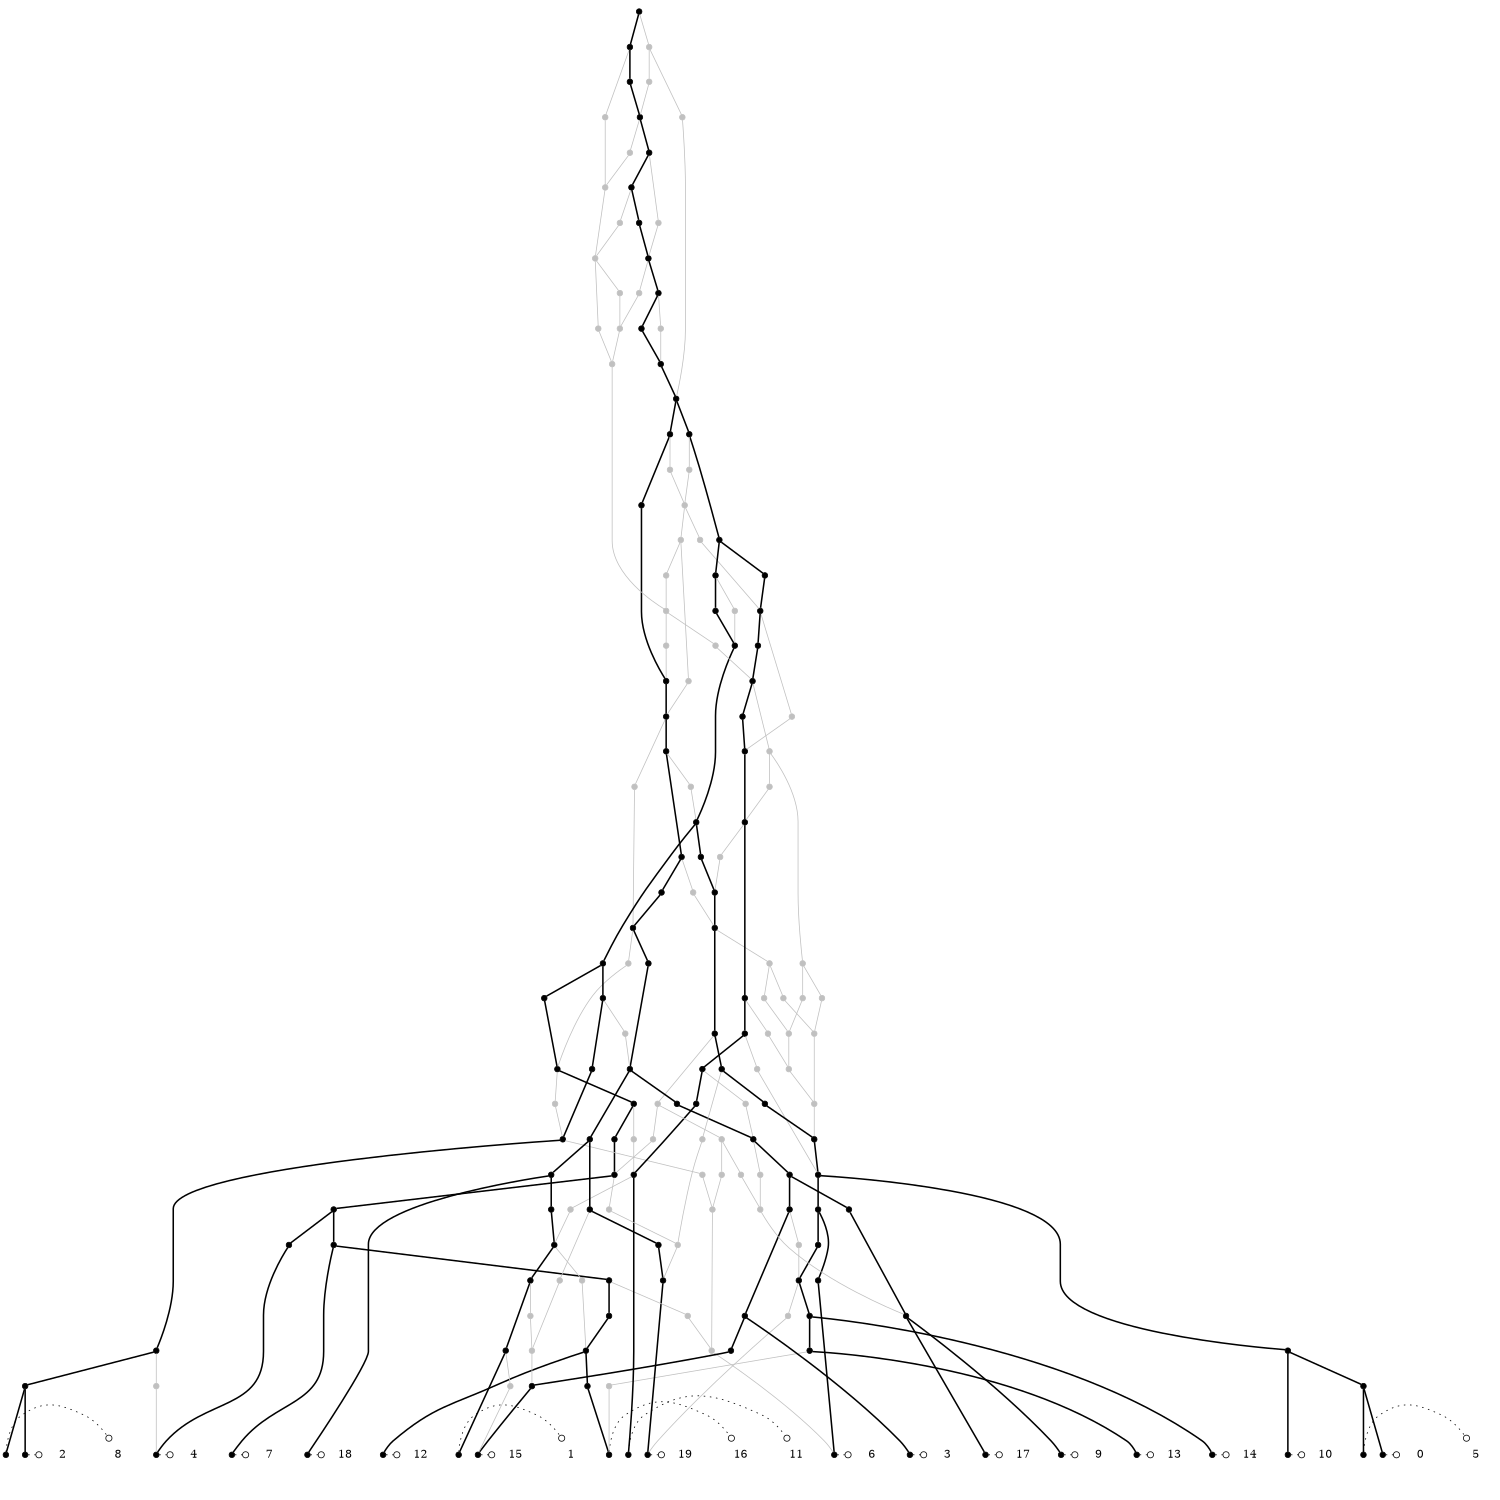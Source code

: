 digraph G {fontsize=5;ranksep=0.02;ratio=fill;size="10,10";
edge[arrowhead=none];
{rank=same;1[shape=point] 2[shape=point] 3[shape=point] 4[shape=point] 5[shape=point] 6[shape=point] 7[shape=point] 8[shape=point] 9[shape=point] 10[shape=point] 11[shape=point] 12[shape=point] 13[shape=point] 14[shape=point] 15[shape=point] 16[shape=point] 17[shape=point] 18[shape=point] 19[shape=point] 20[shape=point] }
1[shape=point,width=0.10,height=0.10]
1->187[style=dotted,arrowhead=odot,arrowsize=1];
187[shape=plaintext,label="0"];
{rank=same; 1;187}
2[shape=point,width=0.10,height=0.10]
2->188[style=dotted,arrowhead=odot,arrowsize=1];
188[shape=plaintext,label="1"];
{rank=same; 2;188}
3[shape=point,width=0.10,height=0.10]
3->189[style=dotted,arrowhead=odot,arrowsize=1];
189[shape=plaintext,label="2"];
{rank=same; 3;189}
4[shape=point,width=0.10,height=0.10]
4->190[style=dotted,arrowhead=odot,arrowsize=1];
190[shape=plaintext,label="3"];
{rank=same; 4;190}
5[shape=point,width=0.10,height=0.10]
5->191[style=dotted,arrowhead=odot,arrowsize=1];
191[shape=plaintext,label="4"];
{rank=same; 5;191}
6[shape=point,width=0.10,height=0.10]
6->192[style=dotted,arrowhead=odot,arrowsize=1];
192[shape=plaintext,label="5"];
{rank=same; 6;192}
7[shape=point,width=0.10,height=0.10]
7->193[style=dotted,arrowhead=odot,arrowsize=1];
193[shape=plaintext,label="6"];
{rank=same; 7;193}
8[shape=point,width=0.10,height=0.10]
8->194[style=dotted,arrowhead=odot,arrowsize=1];
194[shape=plaintext,label="7"];
{rank=same; 8;194}
9[shape=point,width=0.10,height=0.10]
9->195[style=dotted,arrowhead=odot,arrowsize=1];
195[shape=plaintext,label="8"];
{rank=same; 9;195}
10[shape=point,width=0.10,height=0.10]
10->196[style=dotted,arrowhead=odot,arrowsize=1];
196[shape=plaintext,label="9"];
{rank=same; 10;196}
11[shape=point,width=0.10,height=0.10]
11->197[style=dotted,arrowhead=odot,arrowsize=1];
197[shape=plaintext,label="10"];
{rank=same; 11;197}
12[shape=point,width=0.10,height=0.10]
12->198[style=dotted,arrowhead=odot,arrowsize=1];
198[shape=plaintext,label="11"];
{rank=same; 12;198}
13[shape=point,width=0.10,height=0.10]
13->199[style=dotted,arrowhead=odot,arrowsize=1];
199[shape=plaintext,label="12"];
{rank=same; 13;199}
14[shape=point,width=0.10,height=0.10]
14->200[style=dotted,arrowhead=odot,arrowsize=1];
200[shape=plaintext,label="13"];
{rank=same; 14;200}
15[shape=point,width=0.10,height=0.10]
15->201[style=dotted,arrowhead=odot,arrowsize=1];
201[shape=plaintext,label="14"];
{rank=same; 15;201}
16[shape=point,width=0.10,height=0.10]
16->202[style=dotted,arrowhead=odot,arrowsize=1];
202[shape=plaintext,label="15"];
{rank=same; 16;202}
17[shape=point,width=0.10,height=0.10]
17->203[style=dotted,arrowhead=odot,arrowsize=1];
203[shape=plaintext,label="16"];
{rank=same; 17;203}
18[shape=point,width=0.10,height=0.10]
18->204[style=dotted,arrowhead=odot,arrowsize=1];
204[shape=plaintext,label="17"];
{rank=same; 18;204}
19[shape=point,width=0.10,height=0.10]
19->205[style=dotted,arrowhead=odot,arrowsize=1];
205[shape=plaintext,label="18"];
{rank=same; 19;205}
20[shape=point,width=0.10,height=0.10]
20->206[style=dotted,arrowhead=odot,arrowsize=1];
206[shape=plaintext,label="19"];
{rank=same; 20;206}
21[shape=point,width=0.10,height=0.10]
22[shape=point,width=0.10,height=0.10]
23[shape=point,width=0.10,height=0.10,color=gray]
24[shape=point,width=0.10,height=0.10]
25[shape=point,width=0.10,height=0.10,color=gray]
26[shape=point,width=0.10,height=0.10]
27[shape=point,width=0.10,height=0.10]
28[shape=point,width=0.10,height=0.10]
29[shape=point,width=0.10,height=0.10]
30[shape=point,width=0.10,height=0.10]
31[shape=point,width=0.10,height=0.10]
32[shape=point,width=0.10,height=0.10,color=gray]
33[shape=point,width=0.10,height=0.10]
34[shape=point,width=0.10,height=0.10,color=gray]
35[shape=point,width=0.10,height=0.10]
36[shape=point,width=0.10,height=0.10,color=gray]
37[shape=point,width=0.10,height=0.10]
38[shape=point,width=0.10,height=0.10,color=gray]
39[shape=point,width=0.10,height=0.10,color=gray]
40[shape=point,width=0.10,height=0.10]
41[shape=point,width=0.10,height=0.10]
42[shape=point,width=0.10,height=0.10,color=gray]
43[shape=point,width=0.10,height=0.10]
44[shape=point,width=0.10,height=0.10]
45[shape=point,width=0.10,height=0.10,color=gray]
46[shape=point,width=0.10,height=0.10]
47[shape=point,width=0.10,height=0.10,color=gray]
48[shape=point,width=0.10,height=0.10,color=gray]
49[shape=point,width=0.10,height=0.10]
50[shape=point,width=0.10,height=0.10]
51[shape=point,width=0.10,height=0.10]
52[shape=point,width=0.10,height=0.10]
53[shape=point,width=0.10,height=0.10]
54[shape=point,width=0.10,height=0.10,color=gray]
55[shape=point,width=0.10,height=0.10]
56[shape=point,width=0.10,height=0.10]
57[shape=point,width=0.10,height=0.10]
58[shape=point,width=0.10,height=0.10]
59[shape=point,width=0.10,height=0.10,color=gray]
60[shape=point,width=0.10,height=0.10]
61[shape=point,width=0.10,height=0.10]
62[shape=point,width=0.10,height=0.10]
63[shape=point,width=0.10,height=0.10,color=gray]
64[shape=point,width=0.10,height=0.10]
65[shape=point,width=0.10,height=0.10,color=gray]
66[shape=point,width=0.10,height=0.10,color=gray]
67[shape=point,width=0.10,height=0.10,color=gray]
68[shape=point,width=0.10,height=0.10]
69[shape=point,width=0.10,height=0.10,color=gray]
70[shape=point,width=0.10,height=0.10,color=gray]
71[shape=point,width=0.10,height=0.10,color=gray]
72[shape=point,width=0.10,height=0.10,color=gray]
73[shape=point,width=0.10,height=0.10,color=gray]
74[shape=point,width=0.10,height=0.10]
75[shape=point,width=0.10,height=0.10]
76[shape=point,width=0.10,height=0.10,color=gray]
77[shape=point,width=0.10,height=0.10]
78[shape=point,width=0.10,height=0.10]
79[shape=point,width=0.10,height=0.10]
80[shape=point,width=0.10,height=0.10,color=gray]
81[shape=point,width=0.10,height=0.10]
82[shape=point,width=0.10,height=0.10]
83[shape=point,width=0.10,height=0.10]
84[shape=point,width=0.10,height=0.10]
85[shape=point,width=0.10,height=0.10,color=gray]
86[shape=point,width=0.10,height=0.10,color=gray]
87[shape=point,width=0.10,height=0.10]
88[shape=point,width=0.10,height=0.10,color=gray]
89[shape=point,width=0.10,height=0.10]
90[shape=point,width=0.10,height=0.10,color=gray]
91[shape=point,width=0.10,height=0.10]
92[shape=point,width=0.10,height=0.10,color=gray]
93[shape=point,width=0.10,height=0.10]
94[shape=point,width=0.10,height=0.10]
95[shape=point,width=0.10,height=0.10]
96[shape=point,width=0.10,height=0.10]
97[shape=point,width=0.10,height=0.10]
98[shape=point,width=0.10,height=0.10]
99[shape=point,width=0.10,height=0.10]
100[shape=point,width=0.10,height=0.10,color=gray]
101[shape=point,width=0.10,height=0.10,color=gray]
102[shape=point,width=0.10,height=0.10]
103[shape=point,width=0.10,height=0.10,color=gray]
104[shape=point,width=0.10,height=0.10,color=gray]
105[shape=point,width=0.10,height=0.10]
106[shape=point,width=0.10,height=0.10,color=gray]
107[shape=point,width=0.10,height=0.10,color=gray]
108[shape=point,width=0.10,height=0.10,color=gray]
109[shape=point,width=0.10,height=0.10,color=gray]
110[shape=point,width=0.10,height=0.10,color=gray]
111[shape=point,width=0.10,height=0.10,color=gray]
112[shape=point,width=0.10,height=0.10]
113[shape=point,width=0.10,height=0.10,color=gray]
114[shape=point,width=0.10,height=0.10]
115[shape=point,width=0.10,height=0.10]
116[shape=point,width=0.10,height=0.10]
117[shape=point,width=0.10,height=0.10,color=gray]
118[shape=point,width=0.10,height=0.10]
119[shape=point,width=0.10,height=0.10]
120[shape=point,width=0.10,height=0.10]
121[shape=point,width=0.10,height=0.10,color=gray]
122[shape=point,width=0.10,height=0.10]
123[shape=point,width=0.10,height=0.10,color=gray]
124[shape=point,width=0.10,height=0.10,color=gray]
125[shape=point,width=0.10,height=0.10]
126[shape=point,width=0.10,height=0.10]
127[shape=point,width=0.10,height=0.10]
128[shape=point,width=0.10,height=0.10]
129[shape=point,width=0.10,height=0.10]
130[shape=point,width=0.10,height=0.10,color=gray]
131[shape=point,width=0.10,height=0.10]
132[shape=point,width=0.10,height=0.10]
133[shape=point,width=0.10,height=0.10]
134[shape=point,width=0.10,height=0.10,color=gray]
135[shape=point,width=0.10,height=0.10]
136[shape=point,width=0.10,height=0.10,color=gray]
137[shape=point,width=0.10,height=0.10]
138[shape=point,width=0.10,height=0.10]
139[shape=point,width=0.10,height=0.10,color=gray]
140[shape=point,width=0.10,height=0.10,color=gray]
141[shape=point,width=0.10,height=0.10]
142[shape=point,width=0.10,height=0.10]
143[shape=point,width=0.10,height=0.10,color=gray]
144[shape=point,width=0.10,height=0.10]
145[shape=point,width=0.10,height=0.10,color=gray]
146[shape=point,width=0.10,height=0.10]
147[shape=point,width=0.10,height=0.10,color=gray]
148[shape=point,width=0.10,height=0.10]
149[shape=point,width=0.10,height=0.10,color=gray]
150[shape=point,width=0.10,height=0.10,color=gray]
151[shape=point,width=0.10,height=0.10,color=gray]
152[shape=point,width=0.10,height=0.10,color=gray]
153[shape=point,width=0.10,height=0.10]
154[shape=point,width=0.10,height=0.10,color=gray]
155[shape=point,width=0.10,height=0.10]
156[shape=point,width=0.10,height=0.10,color=gray]
157[shape=point,width=0.10,height=0.10,color=gray]
158[shape=point,width=0.10,height=0.10,color=gray]
159[shape=point,width=0.10,height=0.10]
160[shape=point,width=0.10,height=0.10]
161[shape=point,width=0.10,height=0.10]
162[shape=point,width=0.10,height=0.10]
163[shape=point,width=0.10,height=0.10,color=gray]
164[shape=point,width=0.10,height=0.10]
165[shape=point,width=0.10,height=0.10,color=gray]
166[shape=point,width=0.10,height=0.10,color=gray]
167[shape=point,width=0.10,height=0.10,color=gray]
168[shape=point,width=0.10,height=0.10]
169[shape=point,width=0.10,height=0.10,color=gray]
170[shape=point,width=0.10,height=0.10,color=gray]
171[shape=point,width=0.10,height=0.10,color=gray]
172[shape=point,width=0.10,height=0.10]
173[shape=point,width=0.10,height=0.10,color=gray]
174[shape=point,width=0.10,height=0.10,color=gray]
175[shape=point,width=0.10,height=0.10,color=gray]
176[shape=point,width=0.10,height=0.10,color=gray]
177[shape=point,width=0.10,height=0.10]
178[shape=point,width=0.10,height=0.10,color=gray]
179[shape=point,width=0.10,height=0.10]
180[shape=point,width=0.10,height=0.10]
181[shape=point,width=0.10,height=0.10]
182[shape=point,width=0.10,height=0.10]
183[shape=point,width=0.10,height=0.10,color=gray]
184[shape=point,width=0.10,height=0.10,color=gray]
185[shape=point,width=0.10,height=0.10]
186[shape=point,width=0.10,height=0.10]
26 -> 1[style=bold]
40 -> 2[style=bold]
21 -> 3[style=bold]
46 -> 4[style=bold]
31 -> 5[style=bold]
32 -> 5[color=gray]
26 -> 6[style=bold]
24 -> 7[style=bold]
25 -> 7[color=gray]
50 -> 8[style=bold]
21 -> 9[style=bold]
29 -> 10[style=bold]
27 -> 11[style=bold]
60 -> 12[style=bold]
28 -> 13[style=bold]
30 -> 14[style=bold]
37 -> 15[style=bold]
33 -> 16[style=bold]
34 -> 16[color=gray]
22 -> 17[style=bold]
23 -> 17[color=gray]
29 -> 18[style=bold]
77 -> 19[style=bold]
41 -> 20[style=bold]
42 -> 20[color=gray]
68 -> 21[style=bold]
28 -> 22[style=bold]
30 -> 23[color=gray]
55 -> 24[style=bold]
38 -> 25[color=gray]
39 -> 25[color=gray]
27 -> 26[style=bold]
56 -> 27[style=bold]
35 -> 28[style=bold]
36 -> 28[color=gray]
62 -> 29[style=bold]
63 -> 29[color=gray]
37 -> 30[style=bold]
61 -> 31[style=bold]
68 -> 32[color=gray]
44 -> 33[style=bold]
45 -> 33[color=gray]
40 -> 34[color=gray]
43 -> 35[style=bold]
52 -> 36[color=gray]
51 -> 37[style=bold]
66 -> 38[color=gray]
67 -> 38[color=gray]
43 -> 39[color=gray]
49 -> 40[style=bold]
64 -> 41[style=bold]
65 -> 41[color=gray]
51 -> 42[color=gray]
50 -> 43[style=bold]
46 -> 44[style=bold]
47 -> 45[color=gray]
48 -> 45[color=gray]
57 -> 46[style=bold]
49 -> 47[color=gray]
96 -> 48[color=gray]
52 -> 49[style=bold]
61 -> 50[style=bold]
53 -> 51[style=bold]
54 -> 51[color=gray]
58 -> 52[style=bold]
59 -> 52[color=gray]
55 -> 53[style=bold]
57 -> 54[color=gray]
56 -> 55[style=bold]
84 -> 56[style=bold]
85 -> 56[color=gray]
82 -> 57[style=bold]
77 -> 58[style=bold]
60 -> 59[color=gray]
79 -> 60[style=bold]
80 -> 60[color=gray]
74 -> 61[style=bold]
82 -> 62[style=bold]
71 -> 63[color=gray]
72 -> 63[color=gray]
96 -> 64[style=bold]
69 -> 65[color=gray]
70 -> 65[color=gray]
78 -> 66[color=gray]
73 -> 67[color=gray]
78 -> 68[style=bold]
93 -> 69[color=gray]
74 -> 70[color=gray]
73 -> 71[color=gray]
83 -> 72[color=gray]
86 -> 73[color=gray]
75 -> 74[style=bold]
76 -> 74[color=gray]
81 -> 75[style=bold]
86 -> 76[color=gray]
97 -> 77[style=bold]
87 -> 78[style=bold]
88 -> 78[color=gray]
95 -> 79[style=bold]
81 -> 80[color=gray]
98 -> 81[style=bold]
83 -> 82[style=bold]
91 -> 83[style=bold]
92 -> 83[color=gray]
89 -> 84[style=bold]
90 -> 84[color=gray]
102 -> 85[color=gray]
94 -> 86[color=gray]
118 -> 87[style=bold]
98 -> 88[color=gray]
93 -> 89[style=bold]
100 -> 90[color=gray]
101 -> 90[color=gray]
99 -> 91[style=bold]
95 -> 92[color=gray]
94 -> 93[style=bold]
119 -> 94[style=bold]
102 -> 95[style=bold]
97 -> 96[style=bold]
99 -> 97[style=bold]
112 -> 98[style=bold]
113 -> 98[color=gray]
105 -> 99[style=bold]
106 -> 99[color=gray]
109 -> 100[color=gray]
110 -> 100[color=gray]
103 -> 101[color=gray]
104 -> 101[color=gray]
114 -> 102[style=bold]
107 -> 103[color=gray]
108 -> 103[color=gray]
114 -> 104[color=gray]
115 -> 105[style=bold]
118 -> 106[color=gray]
124 -> 107[color=gray]
111 -> 108[color=gray]
124 -> 109[color=gray]
111 -> 110[color=gray]
119 -> 111[color=gray]
125 -> 112[style=bold]
115 -> 113[color=gray]
127 -> 114[style=bold]
116 -> 115[style=bold]
117 -> 115[color=gray]
126 -> 116[style=bold]
132 -> 117[color=gray]
125 -> 118[style=bold]
120 -> 119[style=bold]
121 -> 119[color=gray]
122 -> 120[style=bold]
123 -> 120[color=gray]
126 -> 121[color=gray]
128 -> 122[style=bold]
127 -> 123[color=gray]
140 -> 124[color=gray]
128 -> 125[style=bold]
131 -> 126[style=bold]
135 -> 127[style=bold]
136 -> 127[color=gray]
129 -> 128[style=bold]
130 -> 128[color=gray]
133 -> 129[style=bold]
134 -> 129[color=gray]
131 -> 130[color=gray]
132 -> 131[style=bold]
144 -> 132[style=bold]
145 -> 132[color=gray]
137 -> 133[style=bold]
137 -> 134[color=gray]
138 -> 135[style=bold]
139 -> 135[color=gray]
140 -> 136[color=gray]
155 -> 137[style=bold]
141 -> 138[style=bold]
148 -> 139[color=gray]
141 -> 140[color=gray]
142 -> 141[style=bold]
143 -> 141[color=gray]
148 -> 142[style=bold]
149 -> 143[color=gray]
146 -> 144[style=bold]
147 -> 144[color=gray]
152 -> 145[color=gray]
159 -> 146[style=bold]
149 -> 147[color=gray]
153 -> 148[style=bold]
154 -> 148[color=gray]
150 -> 149[color=gray]
151 -> 149[color=gray]
152 -> 150[color=gray]
166 -> 151[color=gray]
167 -> 151[color=gray]
156 -> 152[color=gray]
155 -> 153[style=bold]
156 -> 154[color=gray]
160 -> 155[style=bold]
157 -> 156[color=gray]
158 -> 156[color=gray]
159 -> 157[color=gray]
160 -> 158[color=gray]
161 -> 159[style=bold]
161 -> 160[style=bold]
162 -> 161[style=bold]
163 -> 161[color=gray]
164 -> 162[style=bold]
165 -> 162[color=gray]
184 -> 163[color=gray]
168 -> 164[style=bold]
168 -> 165[color=gray]
169 -> 166[color=gray]
170 -> 166[color=gray]
171 -> 167[color=gray]
172 -> 168[style=bold]
171 -> 169[color=gray]
172 -> 170[color=gray]
173 -> 171[color=gray]
174 -> 171[color=gray]
177 -> 172[style=bold]
178 -> 172[color=gray]
175 -> 173[color=gray]
176 -> 173[color=gray]
179 -> 174[color=gray]
181 -> 175[color=gray]
185 -> 176[color=gray]
179 -> 177[style=bold]
180 -> 178[color=gray]
180 -> 179[style=bold]
181 -> 180[style=bold]
182 -> 181[style=bold]
183 -> 181[color=gray]
185 -> 182[style=bold]
184 -> 183[color=gray]
186 -> 184[color=gray]
186 -> 185[style=bold]
}
